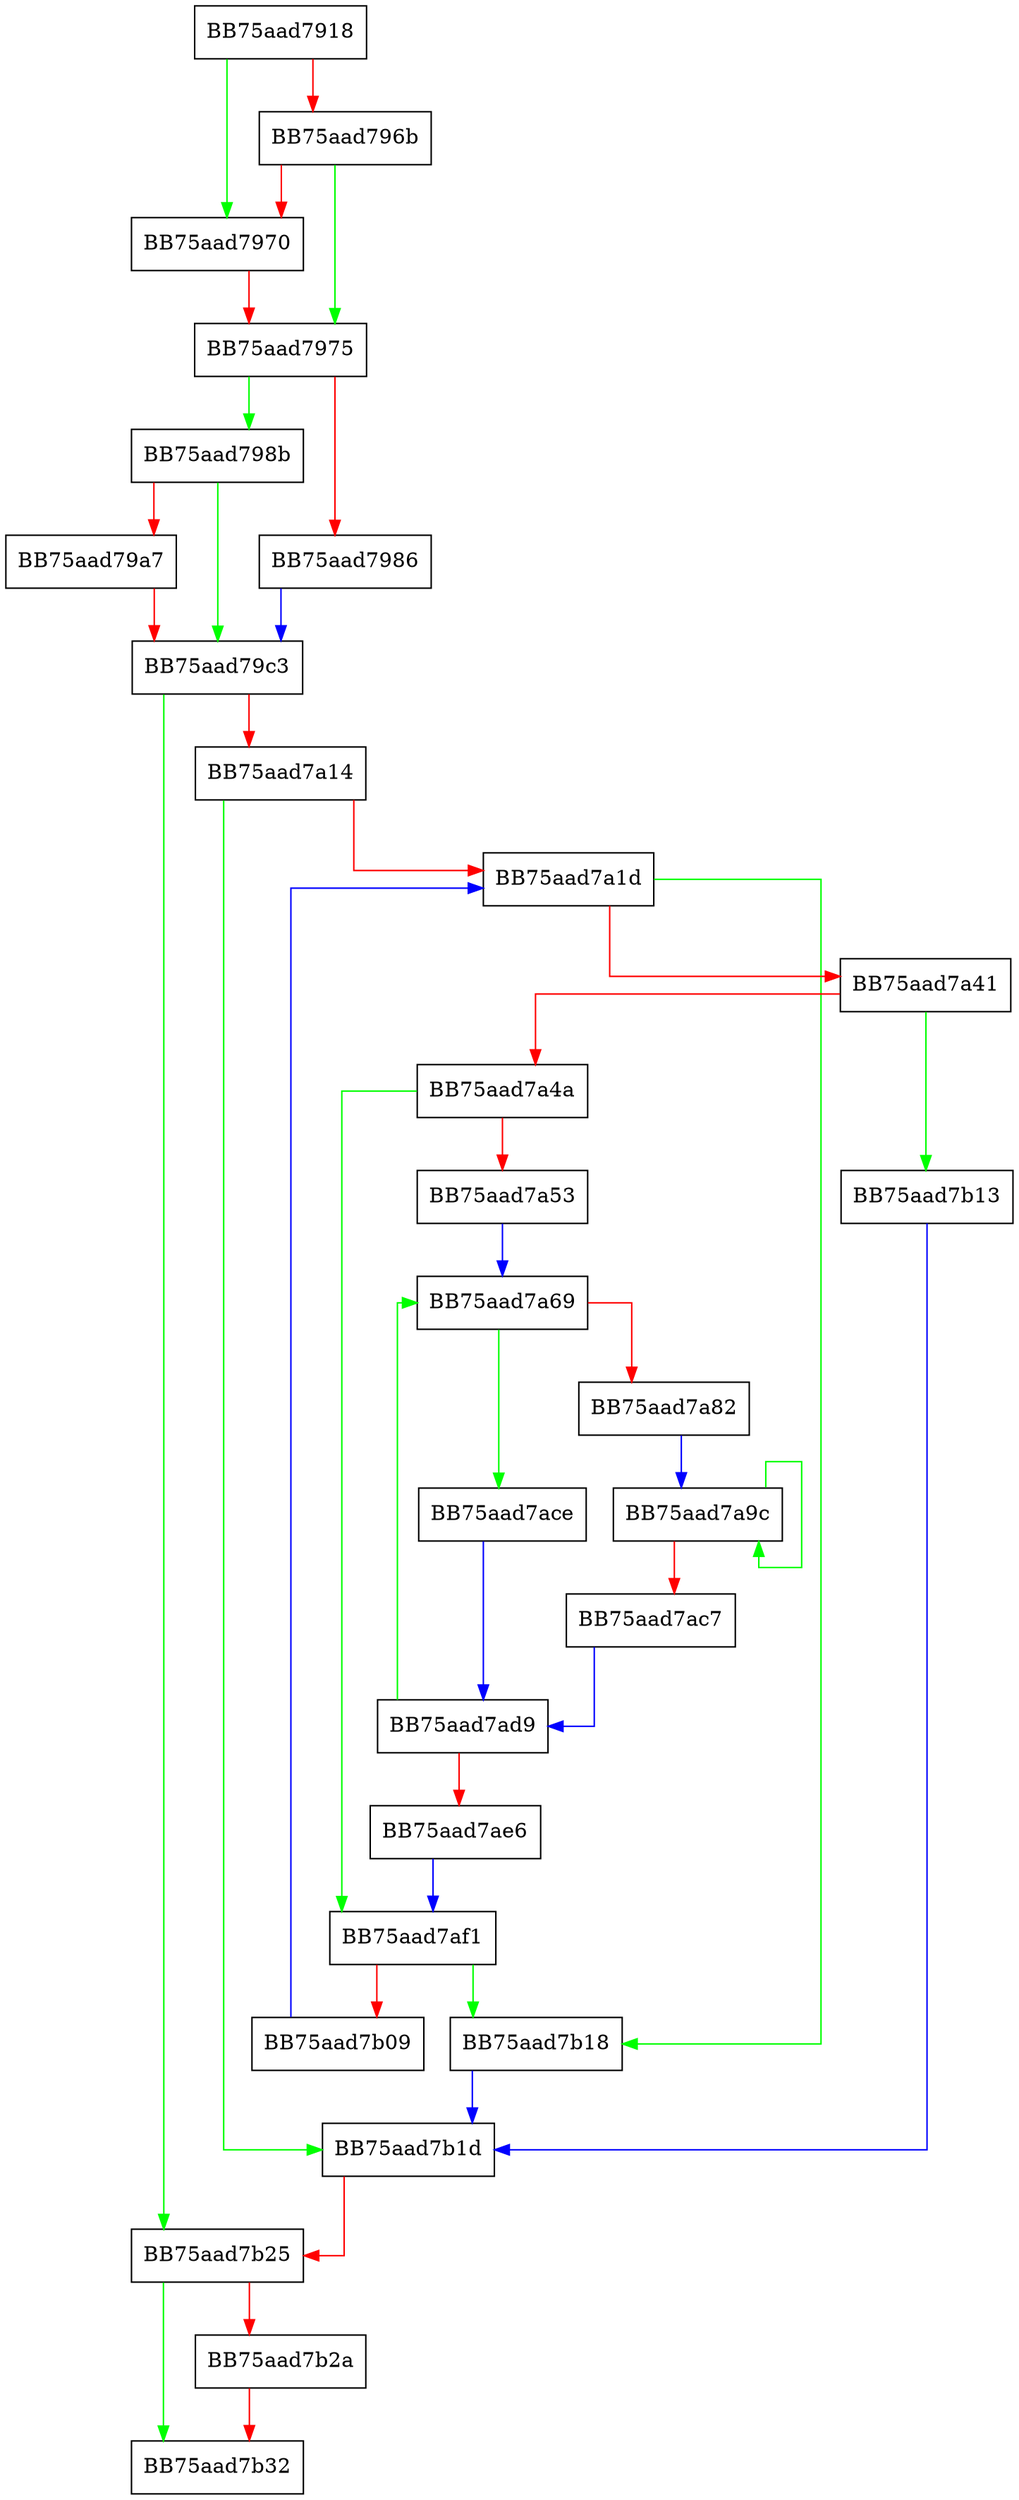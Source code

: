 digraph AESTransform {
  node [shape="box"];
  graph [splines=ortho];
  BB75aad7918 -> BB75aad7970 [color="green"];
  BB75aad7918 -> BB75aad796b [color="red"];
  BB75aad796b -> BB75aad7975 [color="green"];
  BB75aad796b -> BB75aad7970 [color="red"];
  BB75aad7970 -> BB75aad7975 [color="red"];
  BB75aad7975 -> BB75aad798b [color="green"];
  BB75aad7975 -> BB75aad7986 [color="red"];
  BB75aad7986 -> BB75aad79c3 [color="blue"];
  BB75aad798b -> BB75aad79c3 [color="green"];
  BB75aad798b -> BB75aad79a7 [color="red"];
  BB75aad79a7 -> BB75aad79c3 [color="red"];
  BB75aad79c3 -> BB75aad7b25 [color="green"];
  BB75aad79c3 -> BB75aad7a14 [color="red"];
  BB75aad7a14 -> BB75aad7b1d [color="green"];
  BB75aad7a14 -> BB75aad7a1d [color="red"];
  BB75aad7a1d -> BB75aad7b18 [color="green"];
  BB75aad7a1d -> BB75aad7a41 [color="red"];
  BB75aad7a41 -> BB75aad7b13 [color="green"];
  BB75aad7a41 -> BB75aad7a4a [color="red"];
  BB75aad7a4a -> BB75aad7af1 [color="green"];
  BB75aad7a4a -> BB75aad7a53 [color="red"];
  BB75aad7a53 -> BB75aad7a69 [color="blue"];
  BB75aad7a69 -> BB75aad7ace [color="green"];
  BB75aad7a69 -> BB75aad7a82 [color="red"];
  BB75aad7a82 -> BB75aad7a9c [color="blue"];
  BB75aad7a9c -> BB75aad7a9c [color="green"];
  BB75aad7a9c -> BB75aad7ac7 [color="red"];
  BB75aad7ac7 -> BB75aad7ad9 [color="blue"];
  BB75aad7ace -> BB75aad7ad9 [color="blue"];
  BB75aad7ad9 -> BB75aad7a69 [color="green"];
  BB75aad7ad9 -> BB75aad7ae6 [color="red"];
  BB75aad7ae6 -> BB75aad7af1 [color="blue"];
  BB75aad7af1 -> BB75aad7b18 [color="green"];
  BB75aad7af1 -> BB75aad7b09 [color="red"];
  BB75aad7b09 -> BB75aad7a1d [color="blue"];
  BB75aad7b13 -> BB75aad7b1d [color="blue"];
  BB75aad7b18 -> BB75aad7b1d [color="blue"];
  BB75aad7b1d -> BB75aad7b25 [color="red"];
  BB75aad7b25 -> BB75aad7b32 [color="green"];
  BB75aad7b25 -> BB75aad7b2a [color="red"];
  BB75aad7b2a -> BB75aad7b32 [color="red"];
}